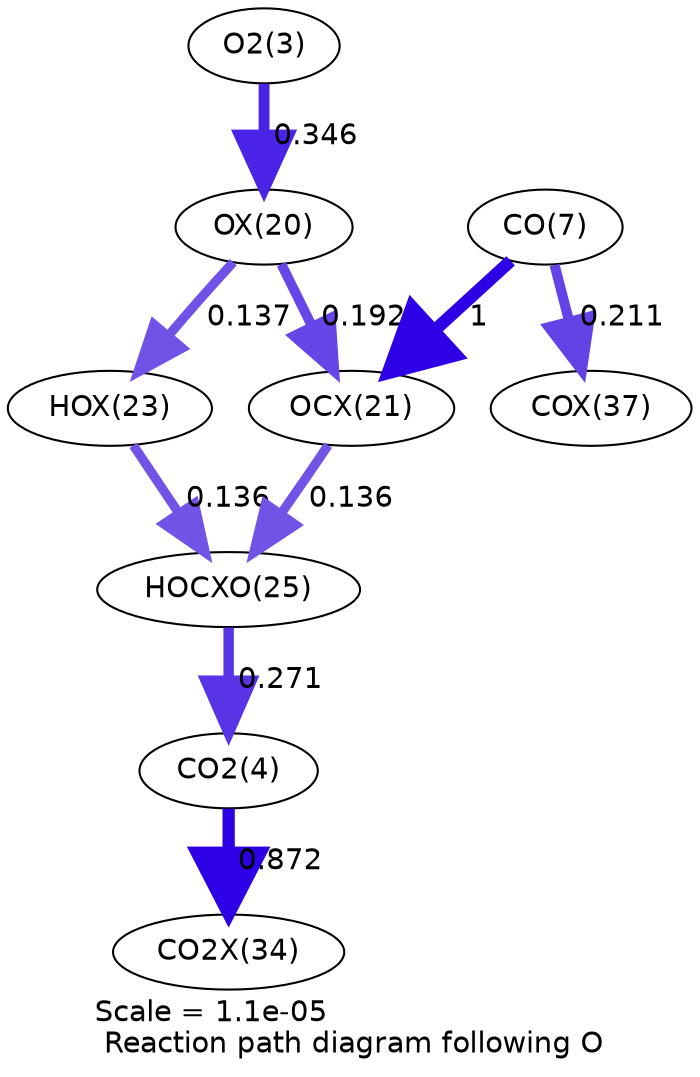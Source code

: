 digraph reaction_paths {
center=1;
s5 -> s30[fontname="Helvetica", penwidth=5.2, arrowsize=2.6, color="0.7, 0.846, 0.9"
, label=" 0.346"];
s30 -> s33[fontname="Helvetica", penwidth=4.5, arrowsize=2.25, color="0.7, 0.637, 0.9"
, label=" 0.137"];
s30 -> s31[fontname="Helvetica", penwidth=4.75, arrowsize=2.38, color="0.7, 0.692, 0.9"
, label=" 0.192"];
s33 -> s35[fontname="Helvetica", penwidth=4.49, arrowsize=2.25, color="0.7, 0.636, 0.9"
, label=" 0.136"];
s9 -> s31[fontname="Helvetica", penwidth=6, arrowsize=3, color="0.7, 1.5, 0.9"
, label=" 1"];
s9 -> s42[fontname="Helvetica", penwidth=4.83, arrowsize=2.41, color="0.7, 0.711, 0.9"
, label=" 0.211"];
s31 -> s35[fontname="Helvetica", penwidth=4.49, arrowsize=2.25, color="0.7, 0.636, 0.9"
, label=" 0.136"];
s35 -> s6[fontname="Helvetica", penwidth=5.01, arrowsize=2.51, color="0.7, 0.771, 0.9"
, label=" 0.271"];
s6 -> s39[fontname="Helvetica", penwidth=5.9, arrowsize=2.95, color="0.7, 1.37, 0.9"
, label=" 0.872"];
s5 [ fontname="Helvetica", label="O2(3)"];
s6 [ fontname="Helvetica", label="CO2(4)"];
s9 [ fontname="Helvetica", label="CO(7)"];
s30 [ fontname="Helvetica", label="OX(20)"];
s31 [ fontname="Helvetica", label="OCX(21)"];
s33 [ fontname="Helvetica", label="HOX(23)"];
s35 [ fontname="Helvetica", label="HOCXO(25)"];
s39 [ fontname="Helvetica", label="CO2X(34)"];
s42 [ fontname="Helvetica", label="COX(37)"];
 label = "Scale = 1.1e-05\l Reaction path diagram following O";
 fontname = "Helvetica";
}
